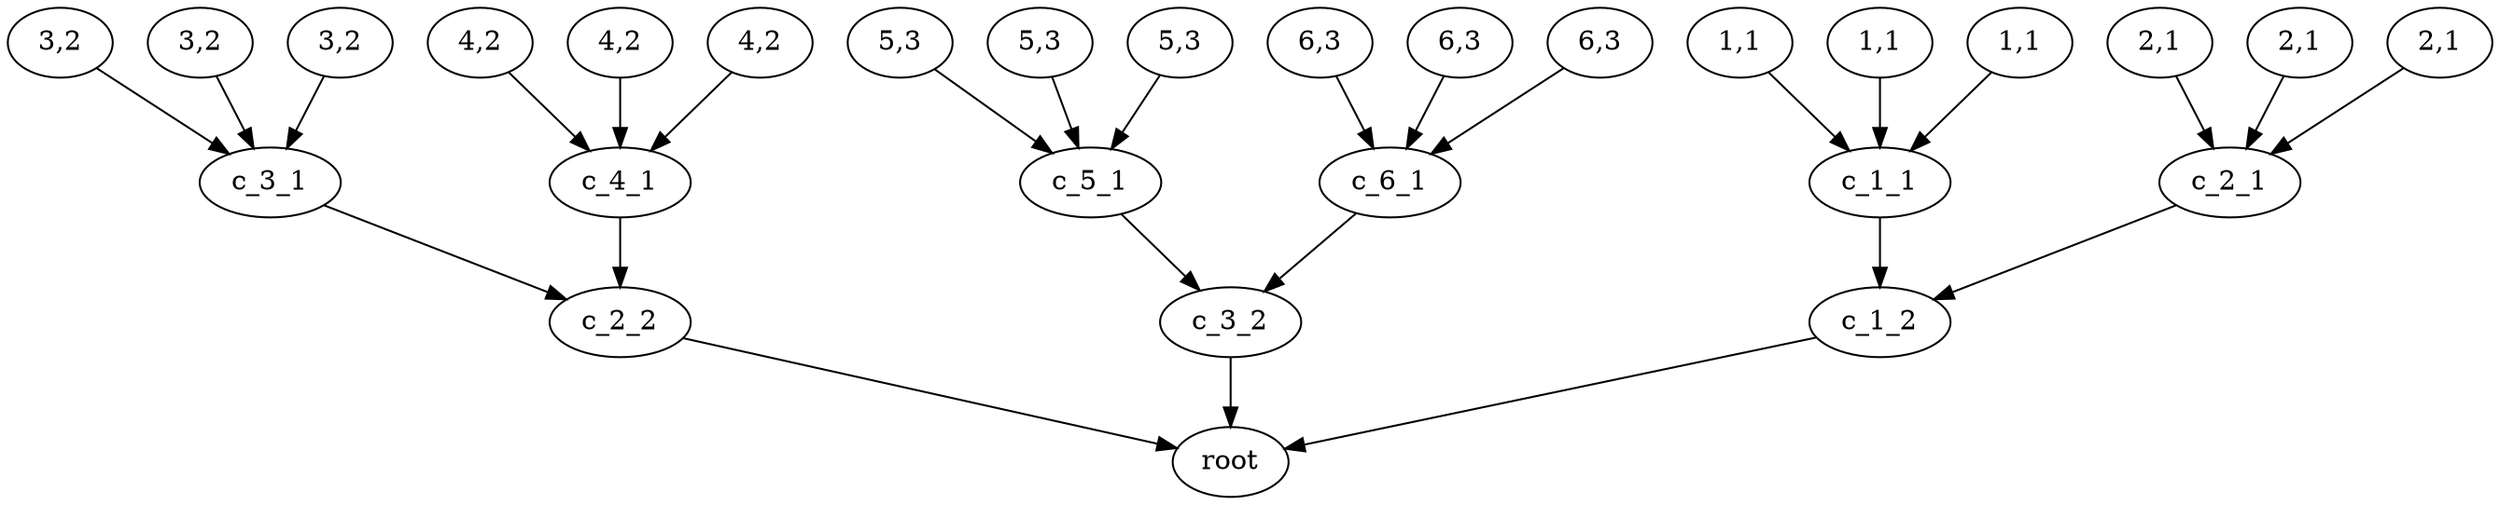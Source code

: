 digraph causal
{
	0 [label="1,1"]	
	1 [label="1,1"]	
	2 [label="1,1"]	
	3 [label="2,1"]	
	4 [label="2,1"]	
	5 [label="2,1"]	
	6 [label="3,2"]	
	7 [label="3,2"]	
	8 [label="3,2"]	
	9 [label="4,2"]	
	10 [label="4,2"]	
	11 [label="4,2"]	
	12 [label="5,3"]	
	13 [label="5,3"]	
	14 [label="5,3"]	
	15 [label="6,3"]	
	16 [label="6,3"]	
	17 [label="6,3"]		
	c_1_1 		
	c_2_1 
	c_3_1 
	c_4_1 
	c_5_1 
	c_6_1 
	c_1_2 
	c_2_2
	c_3_2
	root
	0 -> c_1_1
	1 -> c_1_1
	2 -> c_1_1
	3 -> c_2_1
	4 -> c_2_1
	5 -> c_2_1
	6 -> c_3_1
	7 -> c_3_1
	8 -> c_3_1
	9 -> c_4_1
	10 -> c_4_1
	11 -> c_4_1
	12 -> c_5_1
	13 -> c_5_1
	14 -> c_5_1
	15 -> c_6_1
	16 -> c_6_1
	17 -> c_6_1
	c_1_1 -> c_1_2
	c_2_1 -> c_1_2
	c_3_1 -> c_2_2
	c_4_1 -> c_2_2
	c_5_1 -> c_3_2
	c_6_1 -> c_3_2
	c_1_2 -> root
	c_2_2 -> root
	c_3_2 -> root
}
